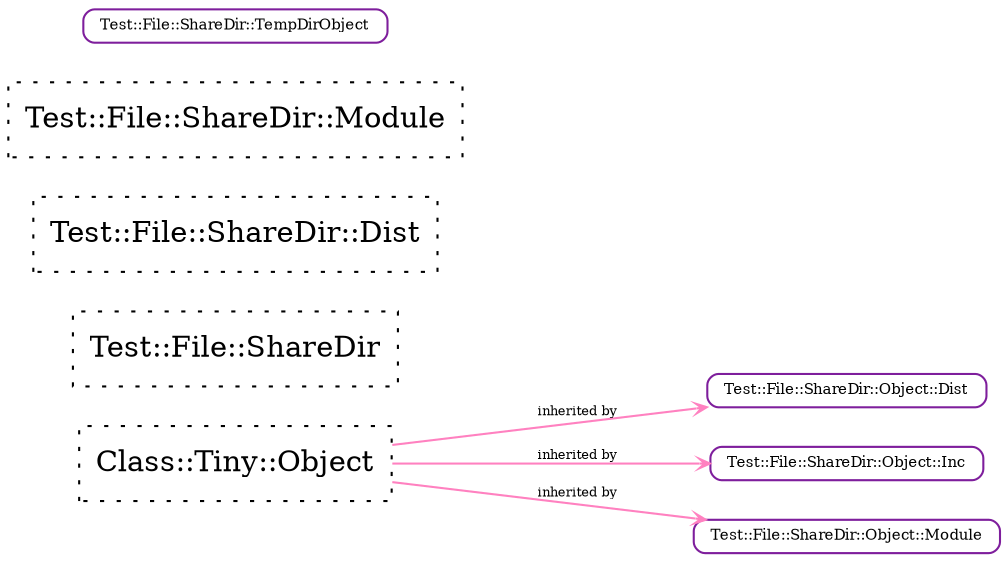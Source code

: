strict digraph Perl {
	graph [compound=1, concentrate=1, overlap=false, rankdir=LR, ranksep=1, smoothing=triangle, splines=spline];
	node [label="\N", shape=record, style=dotted];
	edge [minlen=1];
	"Class::Tiny::Object" [label="Class::Tiny::Object"];
	"Test::File::ShareDir" [label="Test::File::ShareDir"];
	"Test::File::ShareDir::Dist" [label="Test::File::ShareDir::Dist"];
	"Test::File::ShareDir::Module" [label="Test::File::ShareDir::Module"];
	"Test::File::ShareDir::Object::Dist" [label="Test::File::ShareDir::Object::Dist", shape=Mrecord, style=solid, color="#7e1e9c", fontsize=7, height="0.1"];
	"Test::File::ShareDir::Object::Inc" [label="Test::File::ShareDir::Object::Inc", shape=Mrecord, style=solid, color="#7e1e9c", fontsize=7, height="0.1"];
	"Test::File::ShareDir::Object::Module" [label="Test::File::ShareDir::Object::Module", shape=Mrecord, style=solid, color="#7e1e9c", fontsize=7, height="0.1"];
	"Test::File::ShareDir::TempDirObject" [label="Test::File::ShareDir::TempDirObject", shape=Mrecord, style=solid, color="#7e1e9c", fontsize=7, height="0.1"];
	"Class::Tiny::Object" -> "Test::File::ShareDir::Object::Dist" [arrowhead=open, arrowsize="0.5", color="#ff81c0", dir=forward, fontsize=6, headclip=1, label="inherited by", samehead=head, tailclip=1, weight=10];
	"Class::Tiny::Object" -> "Test::File::ShareDir::Object::Inc" [arrowhead=open, arrowsize="0.5", color="#ff81c0", dir=forward, fontsize=6, headclip=1, label="inherited by", samehead=head, tailclip=1, weight=10];
	"Class::Tiny::Object" -> "Test::File::ShareDir::Object::Module" [arrowhead=open, arrowsize="0.5", color="#ff81c0", dir=forward, fontsize=6, headclip=1, label="inherited by", samehead=head, tailclip=1, weight=10];
}
